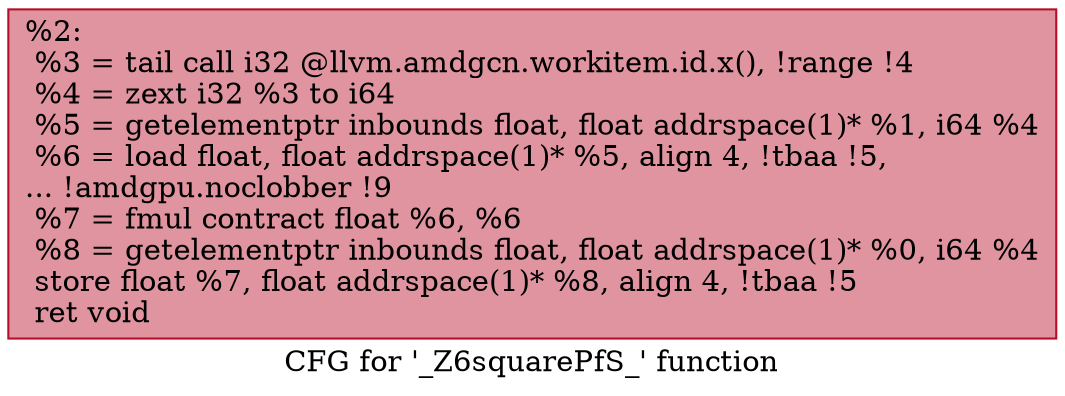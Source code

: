 digraph "CFG for '_Z6squarePfS_' function" {
	label="CFG for '_Z6squarePfS_' function";

	Node0x5bd2bc0 [shape=record,color="#b70d28ff", style=filled, fillcolor="#b70d2870",label="{%2:\l  %3 = tail call i32 @llvm.amdgcn.workitem.id.x(), !range !4\l  %4 = zext i32 %3 to i64\l  %5 = getelementptr inbounds float, float addrspace(1)* %1, i64 %4\l  %6 = load float, float addrspace(1)* %5, align 4, !tbaa !5,\l... !amdgpu.noclobber !9\l  %7 = fmul contract float %6, %6\l  %8 = getelementptr inbounds float, float addrspace(1)* %0, i64 %4\l  store float %7, float addrspace(1)* %8, align 4, !tbaa !5\l  ret void\l}"];
}
